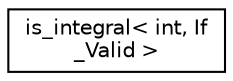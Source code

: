 digraph "Graphical Class Hierarchy"
{
 // LATEX_PDF_SIZE
  edge [fontname="Helvetica",fontsize="10",labelfontname="Helvetica",labelfontsize="10"];
  node [fontname="Helvetica",fontsize="10",shape=record];
  rankdir="LR";
  Node0 [label="is_integral\< int, If\l_Valid \>",height=0.2,width=0.4,color="black", fillcolor="white", style="filled",URL="$structis__integral_3_01int_00_01If__Valid_01_4.html",tooltip=" "];
}
